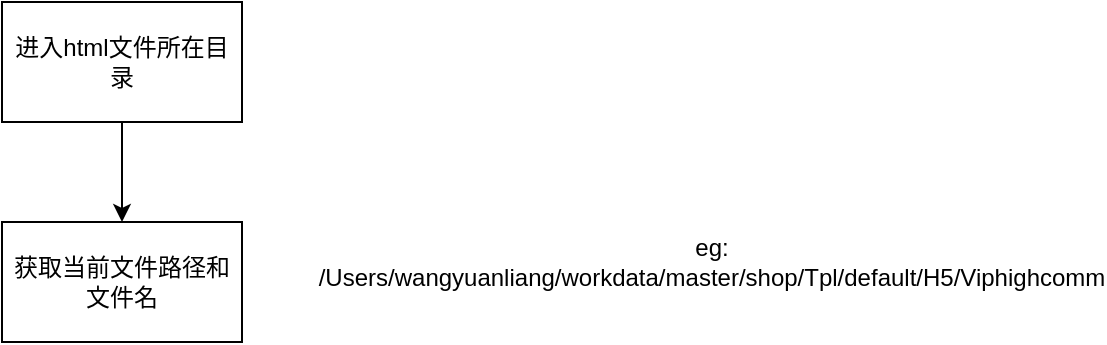 <mxfile version="13.6.5" pages="2">
    <diagram id="siVHgDi9y6AxLRSwPp2J" name="Page-1">
        <mxGraphModel dx="800" dy="672" grid="1" gridSize="10" guides="1" tooltips="1" connect="1" arrows="1" fold="1" page="1" pageScale="1" pageWidth="827" pageHeight="1169" math="0" shadow="0">
            <root>
                <mxCell id="0"/>
                <mxCell id="1" parent="0"/>
                <mxCell id="4" style="edgeStyle=orthogonalEdgeStyle;rounded=0;orthogonalLoop=1;jettySize=auto;html=1;entryX=0.5;entryY=0;entryDx=0;entryDy=0;" edge="1" parent="1" source="2" target="3">
                    <mxGeometry relative="1" as="geometry"/>
                </mxCell>
                <mxCell id="2" value="进入html文件所在目录" style="rounded=0;whiteSpace=wrap;html=1;" vertex="1" parent="1">
                    <mxGeometry x="190" y="100" width="120" height="60" as="geometry"/>
                </mxCell>
                <mxCell id="3" value="获取当前文件路径和文件名" style="rounded=0;whiteSpace=wrap;html=1;" vertex="1" parent="1">
                    <mxGeometry x="190" y="210" width="120" height="60" as="geometry"/>
                </mxCell>
                <mxCell id="5" value="eg:&lt;br&gt;/Users/wangyuanliang/workdata/master/shop/Tpl/default/H5/Viphighcomm" style="text;html=1;strokeColor=none;fillColor=none;align=center;verticalAlign=middle;whiteSpace=wrap;rounded=0;" vertex="1" parent="1">
                    <mxGeometry x="480" y="210" width="130" height="40" as="geometry"/>
                </mxCell>
            </root>
        </mxGraphModel>
    </diagram>
    <diagram id="4gh_ISZVXJnoHHL9MH5m" name="Page-2">
        <mxGraphModel dx="1200" dy="672" grid="0" gridSize="10" guides="1" tooltips="1" connect="1" arrows="1" fold="1" page="0" pageScale="1" pageWidth="827" pageHeight="1169" background="none" math="0" shadow="0">
            <root>
                <mxCell id="C9SmuPWYklTZAWmOF-py-0"/>
                <mxCell id="C9SmuPWYklTZAWmOF-py-1" parent="C9SmuPWYklTZAWmOF-py-0"/>
                <mxCell id="AFV3f1p7NHI2jEAxb0Ae-38" style="edgeStyle=orthogonalEdgeStyle;rounded=0;orthogonalLoop=1;jettySize=auto;html=1;startArrow=none;startFill=0;endArrow=none;endFill=0;" edge="1" parent="C9SmuPWYklTZAWmOF-py-1" source="AFV3f1p7NHI2jEAxb0Ae-32" target="AFV3f1p7NHI2jEAxb0Ae-24">
                    <mxGeometry relative="1" as="geometry"/>
                </mxCell>
                <mxCell id="AFV3f1p7NHI2jEAxb0Ae-32" value="尾部js" style="rounded=1;whiteSpace=wrap;html=1;" vertex="1" parent="C9SmuPWYklTZAWmOF-py-1">
                    <mxGeometry x="750" y="438" width="132" height="41" as="geometry"/>
                </mxCell>
                <mxCell id="AFV3f1p7NHI2jEAxb0Ae-0" value="&lt;font style=&quot;font-size: 17px&quot;&gt;storyXXXX/huodong/Tpl/default/H5/subProject/index.html&lt;/font&gt;" style="rounded=0;whiteSpace=auto;html=1;" vertex="1" parent="C9SmuPWYklTZAWmOF-py-1">
                    <mxGeometry x="-92" y="345" width="432" height="75" as="geometry"/>
                </mxCell>
                <mxCell id="AFV3f1p7NHI2jEAxb0Ae-13" style="edgeStyle=orthogonalEdgeStyle;rounded=0;orthogonalLoop=1;jettySize=auto;html=1;entryX=0;entryY=0.5;entryDx=0;entryDy=0;" edge="1" parent="C9SmuPWYklTZAWmOF-py-1" source="AFV3f1p7NHI2jEAxb0Ae-2" target="AFV3f1p7NHI2jEAxb0Ae-9">
                    <mxGeometry relative="1" as="geometry"/>
                </mxCell>
                <mxCell id="AFV3f1p7NHI2jEAxb0Ae-23" style="edgeStyle=orthogonalEdgeStyle;rounded=0;orthogonalLoop=1;jettySize=auto;html=1;entryX=1;entryY=0.5;entryDx=0;entryDy=0;startArrow=none;startFill=0;endArrow=none;endFill=0;" edge="1" parent="C9SmuPWYklTZAWmOF-py-1" source="AFV3f1p7NHI2jEAxb0Ae-2" target="AFV3f1p7NHI2jEAxb0Ae-0">
                    <mxGeometry relative="1" as="geometry"/>
                </mxCell>
                <mxCell id="AFV3f1p7NHI2jEAxb0Ae-2" value="生成静态文件" style="rounded=0;whiteSpace=wrap;html=1;" vertex="1" parent="C9SmuPWYklTZAWmOF-py-1">
                    <mxGeometry x="420" y="270" width="120" height="60" as="geometry"/>
                </mxCell>
                <mxCell id="AFV3f1p7NHI2jEAxb0Ae-28" style="edgeStyle=orthogonalEdgeStyle;rounded=0;orthogonalLoop=1;jettySize=auto;html=1;entryX=1;entryY=0.5;entryDx=0;entryDy=0;startArrow=none;startFill=0;endArrow=none;endFill=0;" edge="1" parent="C9SmuPWYklTZAWmOF-py-1" source="AFV3f1p7NHI2jEAxb0Ae-3" target="AFV3f1p7NHI2jEAxb0Ae-0">
                    <mxGeometry relative="1" as="geometry"/>
                </mxCell>
                <mxCell id="AFV3f1p7NHI2jEAxb0Ae-3" value="写入配置文件" style="shape=ext;double=1;rounded=0;whiteSpace=wrap;html=1;" vertex="1" parent="C9SmuPWYklTZAWmOF-py-1">
                    <mxGeometry x="404" y="445" width="120" height="60" as="geometry"/>
                </mxCell>
                <mxCell id="AFV3f1p7NHI2jEAxb0Ae-22" style="edgeStyle=orthogonalEdgeStyle;rounded=0;orthogonalLoop=1;jettySize=auto;html=1;entryX=1;entryY=0.5;entryDx=0;entryDy=0;" edge="1" parent="C9SmuPWYklTZAWmOF-py-1" source="AFV3f1p7NHI2jEAxb0Ae-5" target="AFV3f1p7NHI2jEAxb0Ae-2">
                    <mxGeometry relative="1" as="geometry"/>
                </mxCell>
                <mxCell id="AFV3f1p7NHI2jEAxb0Ae-5" value="images" style="rounded=1;whiteSpace=wrap;html=1;" vertex="1" parent="C9SmuPWYklTZAWmOF-py-1">
                    <mxGeometry x="590" y="340" width="100" height="30" as="geometry"/>
                </mxCell>
                <mxCell id="AFV3f1p7NHI2jEAxb0Ae-19" style="edgeStyle=orthogonalEdgeStyle;rounded=0;orthogonalLoop=1;jettySize=auto;html=1;" edge="1" parent="C9SmuPWYklTZAWmOF-py-1" source="AFV3f1p7NHI2jEAxb0Ae-7" target="AFV3f1p7NHI2jEAxb0Ae-2">
                    <mxGeometry relative="1" as="geometry"/>
                </mxCell>
                <mxCell id="AFV3f1p7NHI2jEAxb0Ae-7" value="js" style="rounded=1;whiteSpace=wrap;html=1;" vertex="1" parent="C9SmuPWYklTZAWmOF-py-1">
                    <mxGeometry x="590" y="300" width="100" height="30" as="geometry"/>
                </mxCell>
                <mxCell id="AFV3f1p7NHI2jEAxb0Ae-14" style="edgeStyle=orthogonalEdgeStyle;rounded=0;orthogonalLoop=1;jettySize=auto;html=1;entryX=1;entryY=0.5;entryDx=0;entryDy=0;" edge="1" parent="C9SmuPWYklTZAWmOF-py-1" source="AFV3f1p7NHI2jEAxb0Ae-8" target="AFV3f1p7NHI2jEAxb0Ae-2">
                    <mxGeometry relative="1" as="geometry"/>
                </mxCell>
                <mxCell id="AFV3f1p7NHI2jEAxb0Ae-8" value="less" style="rounded=1;whiteSpace=wrap;html=1;" vertex="1" parent="C9SmuPWYklTZAWmOF-py-1">
                    <mxGeometry x="590" y="250" width="100" height="30" as="geometry"/>
                </mxCell>
                <mxCell id="AFV3f1p7NHI2jEAxb0Ae-9" value="css" style="rounded=1;whiteSpace=wrap;html=1;" vertex="1" parent="C9SmuPWYklTZAWmOF-py-1">
                    <mxGeometry x="590" y="210" width="100" height="30" as="geometry"/>
                </mxCell>
                <mxCell id="AFV3f1p7NHI2jEAxb0Ae-29" style="edgeStyle=orthogonalEdgeStyle;rounded=0;orthogonalLoop=1;jettySize=auto;html=1;entryX=1;entryY=0.5;entryDx=0;entryDy=0;startArrow=none;startFill=0;endArrow=none;endFill=0;" edge="1" parent="C9SmuPWYklTZAWmOF-py-1" source="AFV3f1p7NHI2jEAxb0Ae-24" target="AFV3f1p7NHI2jEAxb0Ae-3">
                    <mxGeometry relative="1" as="geometry"/>
                </mxCell>
                <mxCell id="AFV3f1p7NHI2jEAxb0Ae-24" value="内部引用" style="rounded=1;whiteSpace=wrap;html=1;" vertex="1" parent="C9SmuPWYklTZAWmOF-py-1">
                    <mxGeometry x="564" y="418" width="132" height="41" as="geometry"/>
                </mxCell>
                <mxCell id="AFV3f1p7NHI2jEAxb0Ae-30" style="edgeStyle=orthogonalEdgeStyle;rounded=0;orthogonalLoop=1;jettySize=auto;html=1;startArrow=none;startFill=0;endArrow=none;endFill=0;entryX=1;entryY=0.5;entryDx=0;entryDy=0;" edge="1" parent="C9SmuPWYklTZAWmOF-py-1" source="AFV3f1p7NHI2jEAxb0Ae-25" target="AFV3f1p7NHI2jEAxb0Ae-3">
                    <mxGeometry relative="1" as="geometry">
                        <mxPoint x="542" y="470" as="targetPoint"/>
                    </mxGeometry>
                </mxCell>
                <mxCell id="AFV3f1p7NHI2jEAxb0Ae-25" value="外部引用" style="rounded=1;whiteSpace=wrap;html=1;" vertex="1" parent="C9SmuPWYklTZAWmOF-py-1">
                    <mxGeometry x="574" y="563" width="132" height="41" as="geometry"/>
                </mxCell>
                <mxCell id="AFV3f1p7NHI2jEAxb0Ae-37" style="edgeStyle=orthogonalEdgeStyle;rounded=0;orthogonalLoop=1;jettySize=auto;html=1;entryX=1;entryY=0.5;entryDx=0;entryDy=0;startArrow=none;startFill=0;endArrow=none;endFill=0;" edge="1" parent="C9SmuPWYklTZAWmOF-py-1" source="AFV3f1p7NHI2jEAxb0Ae-31" target="AFV3f1p7NHI2jEAxb0Ae-24">
                    <mxGeometry relative="1" as="geometry"/>
                </mxCell>
                <mxCell id="AFV3f1p7NHI2jEAxb0Ae-31" value="头部css" style="rounded=1;whiteSpace=wrap;html=1;" vertex="1" parent="C9SmuPWYklTZAWmOF-py-1">
                    <mxGeometry x="750" y="379" width="132" height="41" as="geometry"/>
                </mxCell>
                <mxCell id="AFV3f1p7NHI2jEAxb0Ae-39" style="edgeStyle=orthogonalEdgeStyle;rounded=0;orthogonalLoop=1;jettySize=auto;html=1;entryX=1;entryY=0.5;entryDx=0;entryDy=0;startArrow=none;startFill=0;endArrow=none;endFill=0;" edge="1" parent="C9SmuPWYklTZAWmOF-py-1" source="AFV3f1p7NHI2jEAxb0Ae-33" target="AFV3f1p7NHI2jEAxb0Ae-25">
                    <mxGeometry relative="1" as="geometry"/>
                </mxCell>
                <mxCell id="AFV3f1p7NHI2jEAxb0Ae-33" value="storyxxxx/huodong/Common/config_page.php" style="rounded=1;whiteSpace=wrap;html=1;" vertex="1" parent="C9SmuPWYklTZAWmOF-py-1">
                    <mxGeometry x="755" y="511" width="250" height="35" as="geometry"/>
                </mxCell>
                <mxCell id="AFV3f1p7NHI2jEAxb0Ae-42" style="edgeStyle=orthogonalEdgeStyle;rounded=0;orthogonalLoop=1;jettySize=auto;html=1;entryX=1;entryY=0.5;entryDx=0;entryDy=0;startArrow=none;startFill=0;endArrow=none;endFill=0;" edge="1" parent="C9SmuPWYklTZAWmOF-py-1" source="AFV3f1p7NHI2jEAxb0Ae-34" target="AFV3f1p7NHI2jEAxb0Ae-25">
                    <mxGeometry relative="1" as="geometry"/>
                </mxCell>
                <mxCell id="AFV3f1p7NHI2jEAxb0Ae-34" value="storyxxxx/static/static/groups/huodong.php" style="rounded=1;whiteSpace=wrap;html=1;" vertex="1" parent="C9SmuPWYklTZAWmOF-py-1">
                    <mxGeometry x="755" y="566" width="243" height="35" as="geometry"/>
                </mxCell>
                <mxCell id="AFV3f1p7NHI2jEAxb0Ae-43" style="edgeStyle=orthogonalEdgeStyle;rounded=0;orthogonalLoop=1;jettySize=auto;html=1;entryX=1;entryY=0.5;entryDx=0;entryDy=0;startArrow=none;startFill=0;endArrow=none;endFill=0;" edge="1" parent="C9SmuPWYklTZAWmOF-py-1" source="AFV3f1p7NHI2jEAxb0Ae-35" target="AFV3f1p7NHI2jEAxb0Ae-25">
                    <mxGeometry relative="1" as="geometry"/>
                </mxCell>
                <mxCell id="AFV3f1p7NHI2jEAxb0Ae-35" value="storyxxxx/static/static/groups/project.php" style="rounded=1;whiteSpace=wrap;html=1;" vertex="1" parent="C9SmuPWYklTZAWmOF-py-1">
                    <mxGeometry x="755" y="620" width="243" height="35" as="geometry"/>
                </mxCell>
                <mxCell id="AFV3f1p7NHI2jEAxb0Ae-44" style="edgeStyle=orthogonalEdgeStyle;rounded=0;orthogonalLoop=1;jettySize=auto;html=1;entryX=1;entryY=0.5;entryDx=0;entryDy=0;startArrow=none;startFill=0;endArrow=none;endFill=0;" edge="1" parent="C9SmuPWYklTZAWmOF-py-1" source="AFV3f1p7NHI2jEAxb0Ae-36" target="AFV3f1p7NHI2jEAxb0Ae-25">
                    <mxGeometry relative="1" as="geometry"/>
                </mxCell>
                <mxCell id="AFV3f1p7NHI2jEAxb0Ae-36" value="storyxxxx/project/Lib/Action/H5/SubprojectAction.class.php" style="rounded=1;whiteSpace=wrap;html=1;" vertex="1" parent="C9SmuPWYklTZAWmOF-py-1">
                    <mxGeometry x="755" y="681" width="331" height="35" as="geometry"/>
                </mxCell>
                <mxCell id="AFV3f1p7NHI2jEAxb0Ae-45" value="/static/huodong/可配置/subproject/" style="text;html=1;strokeColor=none;fillColor=none;align=center;verticalAlign=middle;whiteSpace=wrap;rounded=0;" vertex="1" parent="C9SmuPWYklTZAWmOF-py-1">
                    <mxGeometry x="385" y="340" width="170" height="39" as="geometry"/>
                </mxCell>
            </root>
        </mxGraphModel>
    </diagram>
</mxfile>